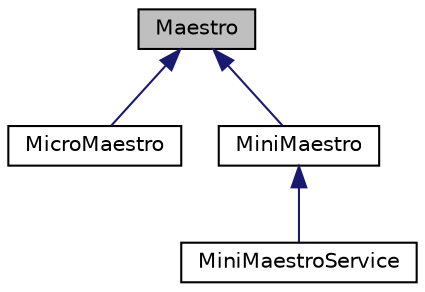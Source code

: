 digraph "Maestro"
{
  edge [fontname="Helvetica",fontsize="10",labelfontname="Helvetica",labelfontsize="10"];
  node [fontname="Helvetica",fontsize="10",shape=record];
  Node1 [label="Maestro",height=0.2,width=0.4,color="black", fillcolor="grey75", style="filled", fontcolor="black"];
  Node1 -> Node2 [dir="back",color="midnightblue",fontsize="10",style="solid",fontname="Helvetica"];
  Node2 [label="MicroMaestro",height=0.2,width=0.4,color="black", fillcolor="white", style="filled",URL="$classMicroMaestro.html"];
  Node1 -> Node3 [dir="back",color="midnightblue",fontsize="10",style="solid",fontname="Helvetica"];
  Node3 [label="MiniMaestro",height=0.2,width=0.4,color="black", fillcolor="white", style="filled",URL="$classMiniMaestro.html"];
  Node3 -> Node4 [dir="back",color="midnightblue",fontsize="10",style="solid",fontname="Helvetica"];
  Node4 [label="MiniMaestroService",height=0.2,width=0.4,color="black", fillcolor="white", style="filled",URL="$classMiniMaestroService.html",tooltip="This handles the Maestro communications. "];
}
